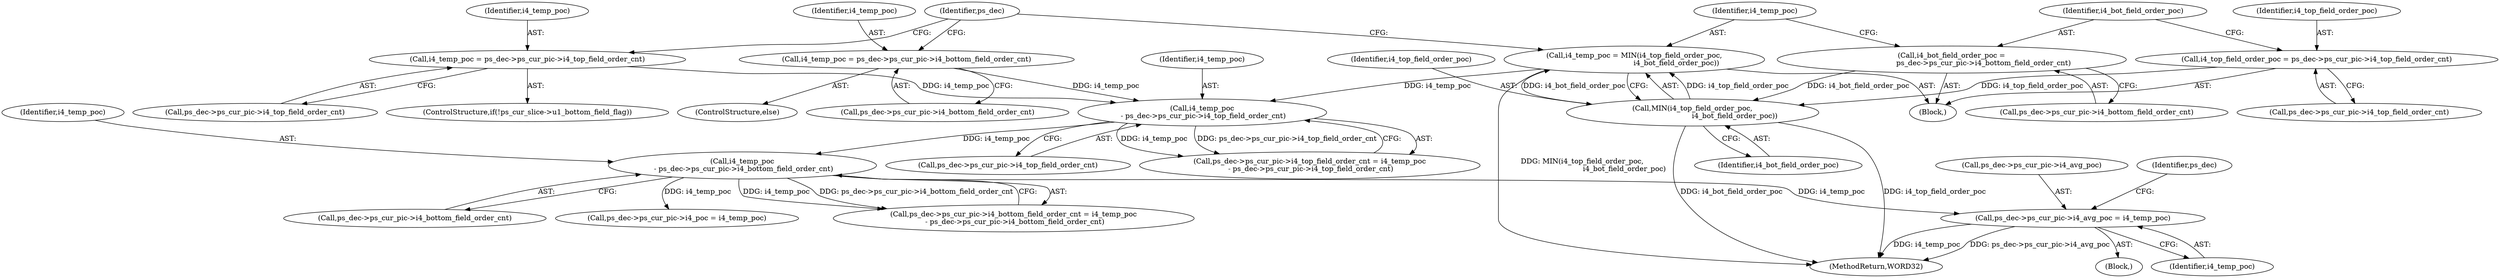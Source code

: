 digraph "0_Android_494561291a503840f385fbcd11d9bc5f4dc502b8_2@pointer" {
"1001333" [label="(Call,ps_dec->ps_cur_pic->i4_avg_poc = i4_temp_poc)"];
"1001319" [label="(Call,i4_temp_poc\n - ps_dec->ps_cur_pic->i4_bottom_field_order_cnt)"];
"1001306" [label="(Call,i4_temp_poc\n - ps_dec->ps_cur_pic->i4_top_field_order_cnt)"];
"1001274" [label="(Call,i4_temp_poc = MIN(i4_top_field_order_poc,\n                                     i4_bot_field_order_poc))"];
"1001276" [label="(Call,MIN(i4_top_field_order_poc,\n                                     i4_bot_field_order_poc))"];
"1001260" [label="(Call,i4_top_field_order_poc = ps_dec->ps_cur_pic->i4_top_field_order_cnt)"];
"1001267" [label="(Call,i4_bot_field_order_poc =\n                            ps_dec->ps_cur_pic->i4_bottom_field_order_cnt)"];
"1001285" [label="(Call,i4_temp_poc = ps_dec->ps_cur_pic->i4_top_field_order_cnt)"];
"1001293" [label="(Call,i4_temp_poc = ps_dec->ps_cur_pic->i4_bottom_field_order_cnt)"];
"1001320" [label="(Identifier,i4_temp_poc)"];
"1001294" [label="(Identifier,i4_temp_poc)"];
"1001326" [label="(Call,ps_dec->ps_cur_pic->i4_poc = i4_temp_poc)"];
"1001277" [label="(Identifier,i4_top_field_order_poc)"];
"1001295" [label="(Call,ps_dec->ps_cur_pic->i4_bottom_field_order_cnt)"];
"1001319" [label="(Call,i4_temp_poc\n - ps_dec->ps_cur_pic->i4_bottom_field_order_cnt)"];
"1001303" [label="(Identifier,ps_dec)"];
"1001261" [label="(Identifier,i4_top_field_order_poc)"];
"1001300" [label="(Call,ps_dec->ps_cur_pic->i4_top_field_order_cnt = i4_temp_poc\n - ps_dec->ps_cur_pic->i4_top_field_order_cnt)"];
"1001333" [label="(Call,ps_dec->ps_cur_pic->i4_avg_poc = i4_temp_poc)"];
"1001267" [label="(Call,i4_bot_field_order_poc =\n                            ps_dec->ps_cur_pic->i4_bottom_field_order_cnt)"];
"1001313" [label="(Call,ps_dec->ps_cur_pic->i4_bottom_field_order_cnt = i4_temp_poc\n - ps_dec->ps_cur_pic->i4_bottom_field_order_cnt)"];
"1001308" [label="(Call,ps_dec->ps_cur_pic->i4_top_field_order_cnt)"];
"1001307" [label="(Identifier,i4_temp_poc)"];
"1001278" [label="(Identifier,i4_bot_field_order_poc)"];
"1001269" [label="(Call,ps_dec->ps_cur_pic->i4_bottom_field_order_cnt)"];
"1001306" [label="(Call,i4_temp_poc\n - ps_dec->ps_cur_pic->i4_top_field_order_cnt)"];
"1001250" [label="(Block,)"];
"1001293" [label="(Call,i4_temp_poc = ps_dec->ps_cur_pic->i4_bottom_field_order_cnt)"];
"1001274" [label="(Call,i4_temp_poc = MIN(i4_top_field_order_poc,\n                                     i4_bot_field_order_poc))"];
"1001262" [label="(Call,ps_dec->ps_cur_pic->i4_top_field_order_cnt)"];
"1001280" [label="(ControlStructure,if(!ps_cur_slice->u1_bottom_field_flag))"];
"1001339" [label="(Identifier,i4_temp_poc)"];
"1001321" [label="(Call,ps_dec->ps_cur_pic->i4_bottom_field_order_cnt)"];
"1001334" [label="(Call,ps_dec->ps_cur_pic->i4_avg_poc)"];
"1002544" [label="(MethodReturn,WORD32)"];
"1001259" [label="(Block,)"];
"1001275" [label="(Identifier,i4_temp_poc)"];
"1001286" [label="(Identifier,i4_temp_poc)"];
"1001260" [label="(Call,i4_top_field_order_poc = ps_dec->ps_cur_pic->i4_top_field_order_cnt)"];
"1001287" [label="(Call,ps_dec->ps_cur_pic->i4_top_field_order_cnt)"];
"1001268" [label="(Identifier,i4_bot_field_order_poc)"];
"1001276" [label="(Call,MIN(i4_top_field_order_poc,\n                                     i4_bot_field_order_poc))"];
"1001285" [label="(Call,i4_temp_poc = ps_dec->ps_cur_pic->i4_top_field_order_cnt)"];
"1001343" [label="(Identifier,ps_dec)"];
"1001292" [label="(ControlStructure,else)"];
"1001333" -> "1001250"  [label="AST: "];
"1001333" -> "1001339"  [label="CFG: "];
"1001334" -> "1001333"  [label="AST: "];
"1001339" -> "1001333"  [label="AST: "];
"1001343" -> "1001333"  [label="CFG: "];
"1001333" -> "1002544"  [label="DDG: i4_temp_poc"];
"1001333" -> "1002544"  [label="DDG: ps_dec->ps_cur_pic->i4_avg_poc"];
"1001319" -> "1001333"  [label="DDG: i4_temp_poc"];
"1001319" -> "1001313"  [label="AST: "];
"1001319" -> "1001321"  [label="CFG: "];
"1001320" -> "1001319"  [label="AST: "];
"1001321" -> "1001319"  [label="AST: "];
"1001313" -> "1001319"  [label="CFG: "];
"1001319" -> "1001313"  [label="DDG: i4_temp_poc"];
"1001319" -> "1001313"  [label="DDG: ps_dec->ps_cur_pic->i4_bottom_field_order_cnt"];
"1001306" -> "1001319"  [label="DDG: i4_temp_poc"];
"1001319" -> "1001326"  [label="DDG: i4_temp_poc"];
"1001306" -> "1001300"  [label="AST: "];
"1001306" -> "1001308"  [label="CFG: "];
"1001307" -> "1001306"  [label="AST: "];
"1001308" -> "1001306"  [label="AST: "];
"1001300" -> "1001306"  [label="CFG: "];
"1001306" -> "1001300"  [label="DDG: i4_temp_poc"];
"1001306" -> "1001300"  [label="DDG: ps_dec->ps_cur_pic->i4_top_field_order_cnt"];
"1001274" -> "1001306"  [label="DDG: i4_temp_poc"];
"1001285" -> "1001306"  [label="DDG: i4_temp_poc"];
"1001293" -> "1001306"  [label="DDG: i4_temp_poc"];
"1001274" -> "1001259"  [label="AST: "];
"1001274" -> "1001276"  [label="CFG: "];
"1001275" -> "1001274"  [label="AST: "];
"1001276" -> "1001274"  [label="AST: "];
"1001303" -> "1001274"  [label="CFG: "];
"1001274" -> "1002544"  [label="DDG: MIN(i4_top_field_order_poc,\n                                     i4_bot_field_order_poc)"];
"1001276" -> "1001274"  [label="DDG: i4_top_field_order_poc"];
"1001276" -> "1001274"  [label="DDG: i4_bot_field_order_poc"];
"1001276" -> "1001278"  [label="CFG: "];
"1001277" -> "1001276"  [label="AST: "];
"1001278" -> "1001276"  [label="AST: "];
"1001276" -> "1002544"  [label="DDG: i4_bot_field_order_poc"];
"1001276" -> "1002544"  [label="DDG: i4_top_field_order_poc"];
"1001260" -> "1001276"  [label="DDG: i4_top_field_order_poc"];
"1001267" -> "1001276"  [label="DDG: i4_bot_field_order_poc"];
"1001260" -> "1001259"  [label="AST: "];
"1001260" -> "1001262"  [label="CFG: "];
"1001261" -> "1001260"  [label="AST: "];
"1001262" -> "1001260"  [label="AST: "];
"1001268" -> "1001260"  [label="CFG: "];
"1001267" -> "1001259"  [label="AST: "];
"1001267" -> "1001269"  [label="CFG: "];
"1001268" -> "1001267"  [label="AST: "];
"1001269" -> "1001267"  [label="AST: "];
"1001275" -> "1001267"  [label="CFG: "];
"1001285" -> "1001280"  [label="AST: "];
"1001285" -> "1001287"  [label="CFG: "];
"1001286" -> "1001285"  [label="AST: "];
"1001287" -> "1001285"  [label="AST: "];
"1001303" -> "1001285"  [label="CFG: "];
"1001293" -> "1001292"  [label="AST: "];
"1001293" -> "1001295"  [label="CFG: "];
"1001294" -> "1001293"  [label="AST: "];
"1001295" -> "1001293"  [label="AST: "];
"1001303" -> "1001293"  [label="CFG: "];
}
